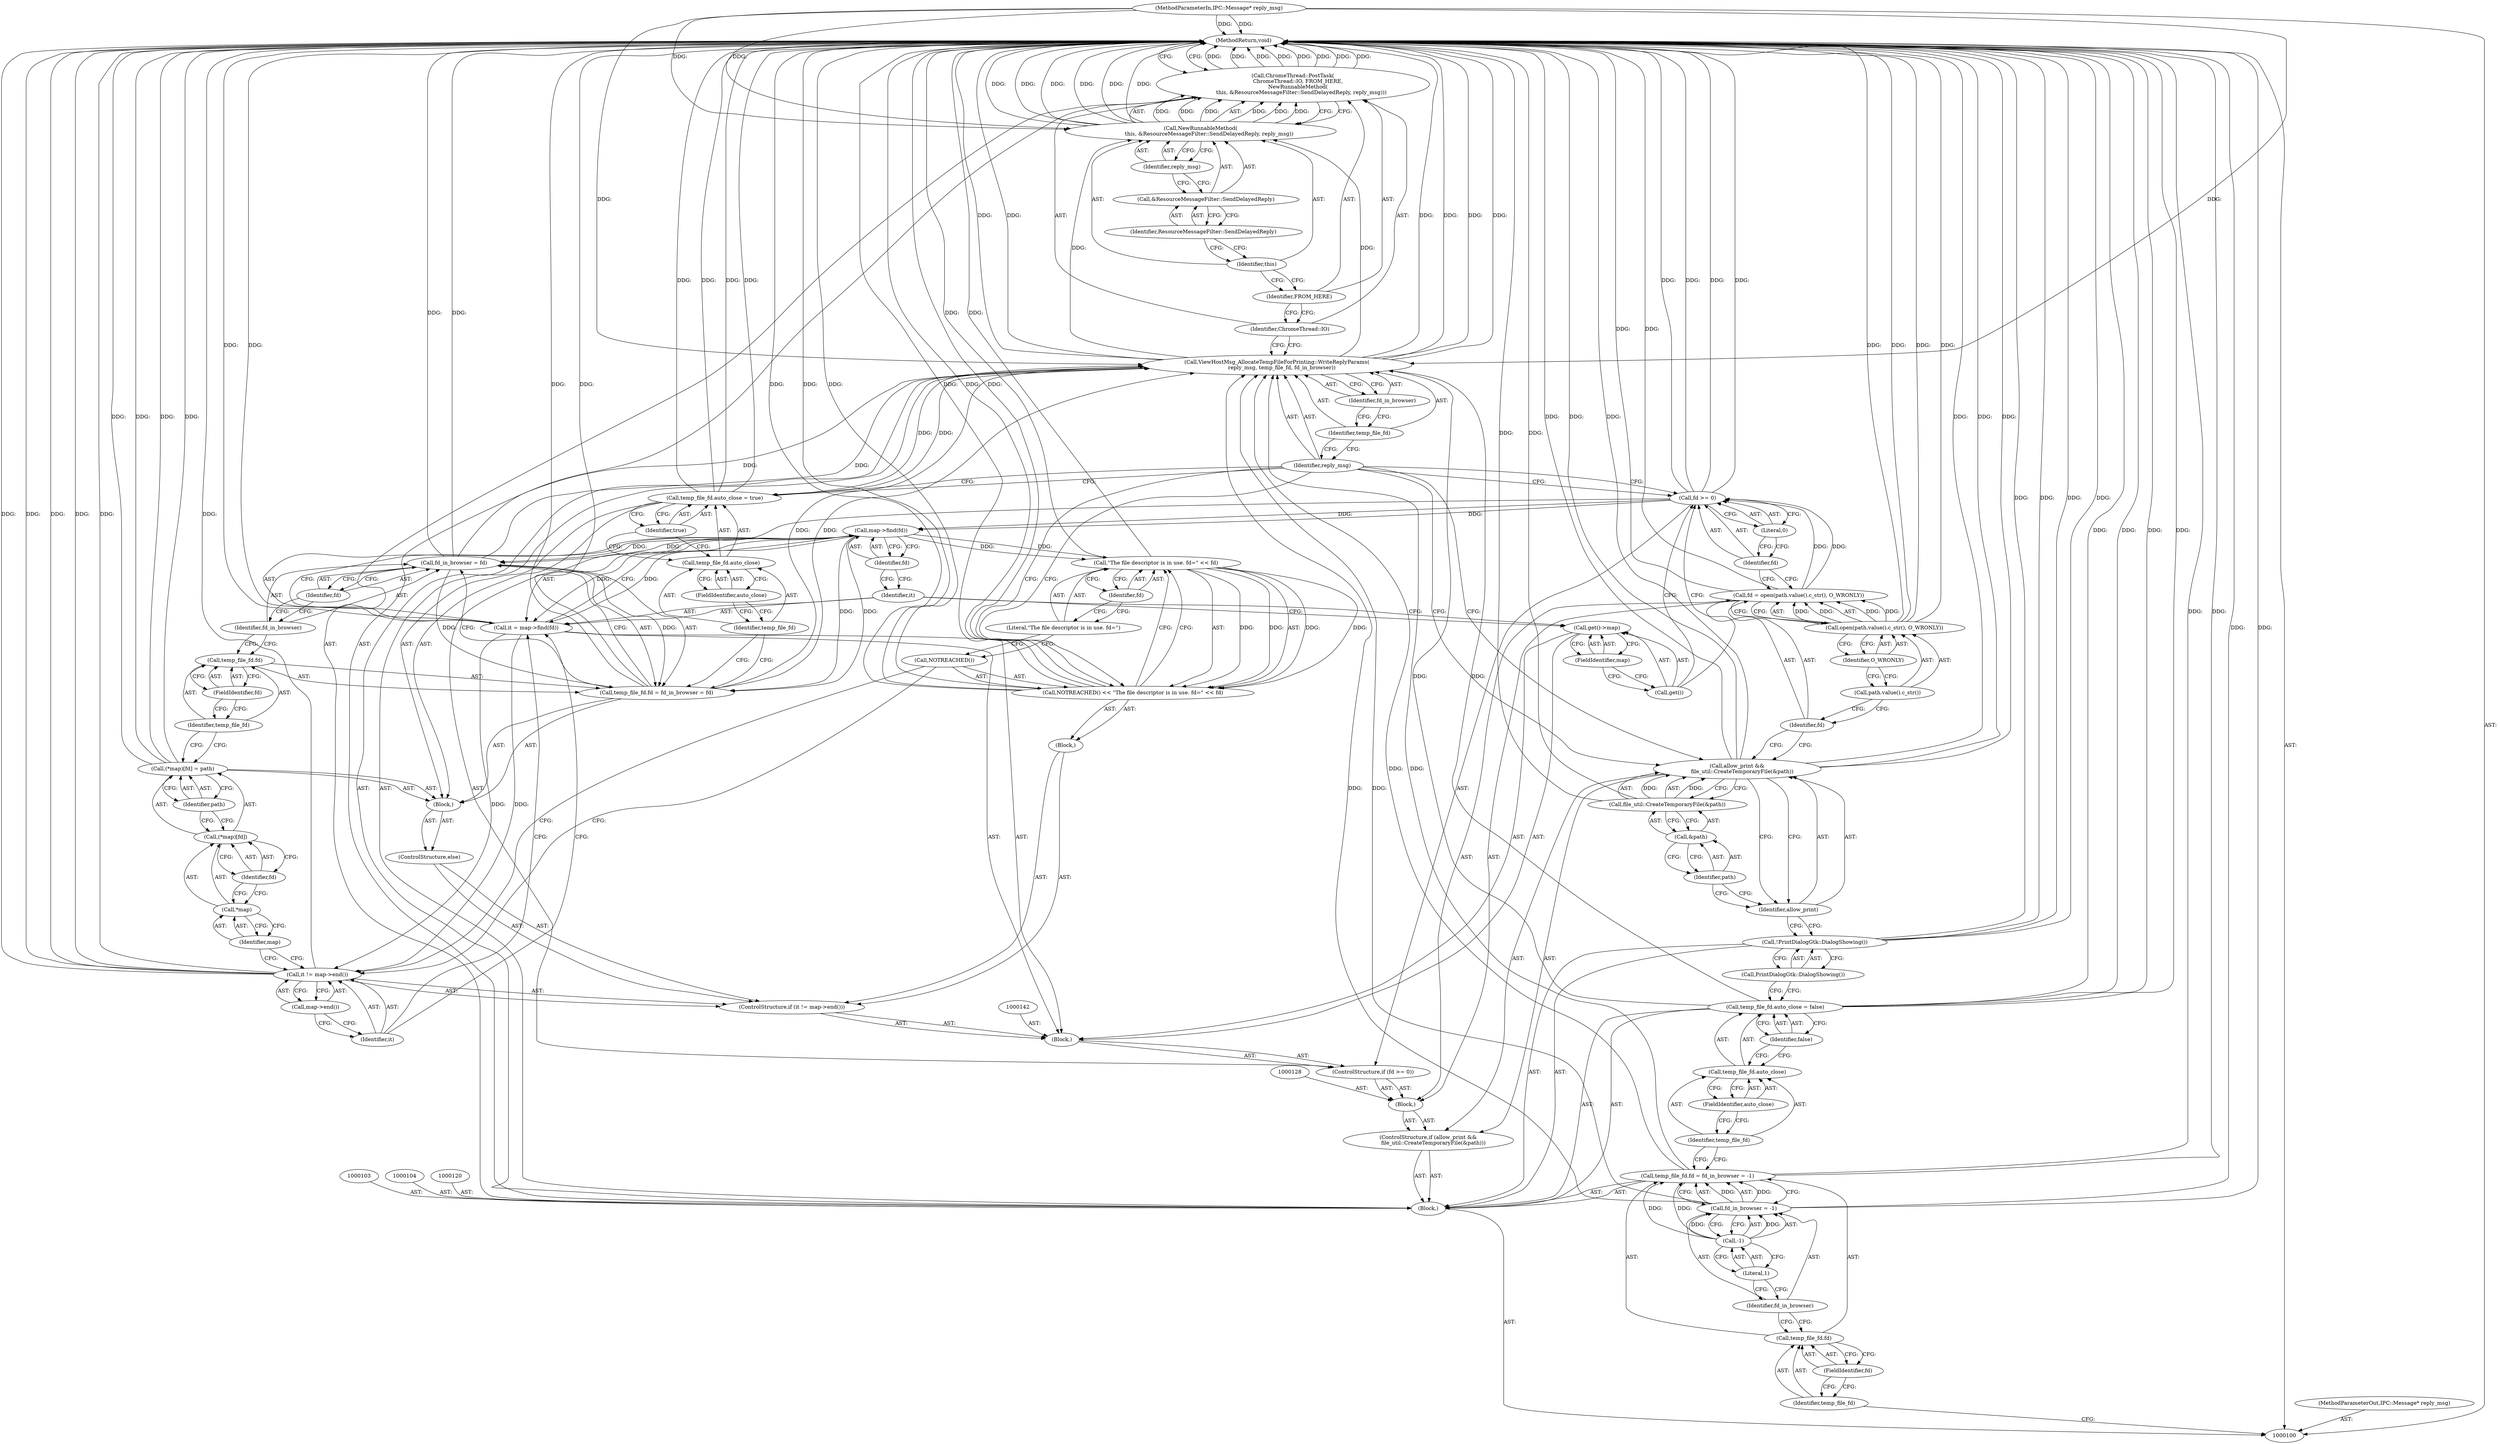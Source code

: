 digraph "0_Chrome_ccd0226c79553e318657d6285c2feacebd105996_1" {
"1000189" [label="(MethodReturn,void)"];
"1000118" [label="(Call,!PrintDialogGtk::DialogShowing())"];
"1000119" [label="(Call,PrintDialogGtk::DialogShowing())"];
"1000121" [label="(ControlStructure,if (allow_print &&\n      file_util::CreateTemporaryFile(&path)))"];
"1000122" [label="(Call,allow_print &&\n      file_util::CreateTemporaryFile(&path))"];
"1000123" [label="(Identifier,allow_print)"];
"1000125" [label="(Call,&path)"];
"1000126" [label="(Identifier,path)"];
"1000124" [label="(Call,file_util::CreateTemporaryFile(&path))"];
"1000131" [label="(Call,open(path.value().c_str(), O_WRONLY))"];
"1000132" [label="(Call,path.value().c_str())"];
"1000133" [label="(Identifier,O_WRONLY)"];
"1000127" [label="(Block,)"];
"1000129" [label="(Call,fd = open(path.value().c_str(), O_WRONLY))"];
"1000130" [label="(Identifier,fd)"];
"1000137" [label="(Literal,0)"];
"1000134" [label="(ControlStructure,if (fd >= 0))"];
"1000135" [label="(Call,fd >= 0)"];
"1000136" [label="(Identifier,fd)"];
"1000139" [label="(Call,get()->map)"];
"1000140" [label="(Call,get())"];
"1000141" [label="(FieldIdentifier,map)"];
"1000102" [label="(Block,)"];
"1000101" [label="(MethodParameterIn,IPC::Message* reply_msg)"];
"1000301" [label="(MethodParameterOut,IPC::Message* reply_msg)"];
"1000143" [label="(Call,it = map->find(fd))"];
"1000144" [label="(Identifier,it)"];
"1000145" [label="(Call,map->find(fd))"];
"1000146" [label="(Identifier,fd)"];
"1000138" [label="(Block,)"];
"1000148" [label="(Call,it != map->end())"];
"1000149" [label="(Identifier,it)"];
"1000150" [label="(Call,map->end())"];
"1000151" [label="(Block,)"];
"1000147" [label="(ControlStructure,if (it != map->end()))"];
"1000154" [label="(Call,\"The file descriptor is in use. fd=\" << fd)"];
"1000155" [label="(Literal,\"The file descriptor is in use. fd=\")"];
"1000156" [label="(Identifier,fd)"];
"1000152" [label="(Call,NOTREACHED() << \"The file descriptor is in use. fd=\" << fd)"];
"1000153" [label="(Call,NOTREACHED())"];
"1000158" [label="(Block,)"];
"1000157" [label="(ControlStructure,else)"];
"1000162" [label="(Identifier,map)"];
"1000163" [label="(Identifier,fd)"];
"1000164" [label="(Identifier,path)"];
"1000159" [label="(Call,(*map)[fd] = path)"];
"1000160" [label="(Call,(*map)[fd])"];
"1000161" [label="(Call,*map)"];
"1000168" [label="(FieldIdentifier,fd)"];
"1000169" [label="(Call,fd_in_browser = fd)"];
"1000170" [label="(Identifier,fd_in_browser)"];
"1000171" [label="(Identifier,fd)"];
"1000165" [label="(Call,temp_file_fd.fd = fd_in_browser = fd)"];
"1000166" [label="(Call,temp_file_fd.fd)"];
"1000167" [label="(Identifier,temp_file_fd)"];
"1000175" [label="(FieldIdentifier,auto_close)"];
"1000176" [label="(Identifier,true)"];
"1000172" [label="(Call,temp_file_fd.auto_close = true)"];
"1000173" [label="(Call,temp_file_fd.auto_close)"];
"1000174" [label="(Identifier,temp_file_fd)"];
"1000177" [label="(Call,ViewHostMsg_AllocateTempFileForPrinting::WriteReplyParams(\n      reply_msg, temp_file_fd, fd_in_browser))"];
"1000179" [label="(Identifier,temp_file_fd)"];
"1000180" [label="(Identifier,fd_in_browser)"];
"1000178" [label="(Identifier,reply_msg)"];
"1000181" [label="(Call,ChromeThread::PostTask(\n      ChromeThread::IO, FROM_HERE,\n      NewRunnableMethod(\n          this, &ResourceMessageFilter::SendDelayedReply, reply_msg)))"];
"1000183" [label="(Identifier,FROM_HERE)"];
"1000182" [label="(Identifier,ChromeThread::IO)"];
"1000184" [label="(Call,NewRunnableMethod(\n          this, &ResourceMessageFilter::SendDelayedReply, reply_msg))"];
"1000185" [label="(Identifier,this)"];
"1000186" [label="(Call,&ResourceMessageFilter::SendDelayedReply)"];
"1000187" [label="(Identifier,ResourceMessageFilter::SendDelayedReply)"];
"1000188" [label="(Identifier,reply_msg)"];
"1000108" [label="(FieldIdentifier,fd)"];
"1000109" [label="(Call,fd_in_browser = -1)"];
"1000110" [label="(Identifier,fd_in_browser)"];
"1000105" [label="(Call,temp_file_fd.fd = fd_in_browser = -1)"];
"1000106" [label="(Call,temp_file_fd.fd)"];
"1000107" [label="(Identifier,temp_file_fd)"];
"1000111" [label="(Call,-1)"];
"1000112" [label="(Literal,1)"];
"1000116" [label="(FieldIdentifier,auto_close)"];
"1000117" [label="(Identifier,false)"];
"1000113" [label="(Call,temp_file_fd.auto_close = false)"];
"1000114" [label="(Call,temp_file_fd.auto_close)"];
"1000115" [label="(Identifier,temp_file_fd)"];
"1000189" -> "1000100"  [label="AST: "];
"1000189" -> "1000181"  [label="CFG: "];
"1000124" -> "1000189"  [label="DDG: "];
"1000184" -> "1000189"  [label="DDG: "];
"1000184" -> "1000189"  [label="DDG: "];
"1000184" -> "1000189"  [label="DDG: "];
"1000177" -> "1000189"  [label="DDG: "];
"1000177" -> "1000189"  [label="DDG: "];
"1000177" -> "1000189"  [label="DDG: "];
"1000181" -> "1000189"  [label="DDG: "];
"1000181" -> "1000189"  [label="DDG: "];
"1000181" -> "1000189"  [label="DDG: "];
"1000181" -> "1000189"  [label="DDG: "];
"1000152" -> "1000189"  [label="DDG: "];
"1000152" -> "1000189"  [label="DDG: "];
"1000152" -> "1000189"  [label="DDG: "];
"1000118" -> "1000189"  [label="DDG: "];
"1000118" -> "1000189"  [label="DDG: "];
"1000131" -> "1000189"  [label="DDG: "];
"1000131" -> "1000189"  [label="DDG: "];
"1000154" -> "1000189"  [label="DDG: "];
"1000113" -> "1000189"  [label="DDG: "];
"1000113" -> "1000189"  [label="DDG: "];
"1000159" -> "1000189"  [label="DDG: "];
"1000159" -> "1000189"  [label="DDG: "];
"1000122" -> "1000189"  [label="DDG: "];
"1000122" -> "1000189"  [label="DDG: "];
"1000122" -> "1000189"  [label="DDG: "];
"1000165" -> "1000189"  [label="DDG: "];
"1000148" -> "1000189"  [label="DDG: "];
"1000148" -> "1000189"  [label="DDG: "];
"1000148" -> "1000189"  [label="DDG: "];
"1000172" -> "1000189"  [label="DDG: "];
"1000172" -> "1000189"  [label="DDG: "];
"1000135" -> "1000189"  [label="DDG: "];
"1000135" -> "1000189"  [label="DDG: "];
"1000101" -> "1000189"  [label="DDG: "];
"1000143" -> "1000189"  [label="DDG: "];
"1000169" -> "1000189"  [label="DDG: "];
"1000109" -> "1000189"  [label="DDG: "];
"1000105" -> "1000189"  [label="DDG: "];
"1000129" -> "1000189"  [label="DDG: "];
"1000118" -> "1000102"  [label="AST: "];
"1000118" -> "1000119"  [label="CFG: "];
"1000119" -> "1000118"  [label="AST: "];
"1000123" -> "1000118"  [label="CFG: "];
"1000118" -> "1000189"  [label="DDG: "];
"1000118" -> "1000189"  [label="DDG: "];
"1000119" -> "1000118"  [label="AST: "];
"1000119" -> "1000113"  [label="CFG: "];
"1000118" -> "1000119"  [label="CFG: "];
"1000121" -> "1000102"  [label="AST: "];
"1000122" -> "1000121"  [label="AST: "];
"1000127" -> "1000121"  [label="AST: "];
"1000122" -> "1000121"  [label="AST: "];
"1000122" -> "1000123"  [label="CFG: "];
"1000122" -> "1000124"  [label="CFG: "];
"1000123" -> "1000122"  [label="AST: "];
"1000124" -> "1000122"  [label="AST: "];
"1000130" -> "1000122"  [label="CFG: "];
"1000178" -> "1000122"  [label="CFG: "];
"1000122" -> "1000189"  [label="DDG: "];
"1000122" -> "1000189"  [label="DDG: "];
"1000122" -> "1000189"  [label="DDG: "];
"1000124" -> "1000122"  [label="DDG: "];
"1000123" -> "1000122"  [label="AST: "];
"1000123" -> "1000118"  [label="CFG: "];
"1000126" -> "1000123"  [label="CFG: "];
"1000122" -> "1000123"  [label="CFG: "];
"1000125" -> "1000124"  [label="AST: "];
"1000125" -> "1000126"  [label="CFG: "];
"1000126" -> "1000125"  [label="AST: "];
"1000124" -> "1000125"  [label="CFG: "];
"1000126" -> "1000125"  [label="AST: "];
"1000126" -> "1000123"  [label="CFG: "];
"1000125" -> "1000126"  [label="CFG: "];
"1000124" -> "1000122"  [label="AST: "];
"1000124" -> "1000125"  [label="CFG: "];
"1000125" -> "1000124"  [label="AST: "];
"1000122" -> "1000124"  [label="CFG: "];
"1000124" -> "1000189"  [label="DDG: "];
"1000124" -> "1000122"  [label="DDG: "];
"1000131" -> "1000129"  [label="AST: "];
"1000131" -> "1000133"  [label="CFG: "];
"1000132" -> "1000131"  [label="AST: "];
"1000133" -> "1000131"  [label="AST: "];
"1000129" -> "1000131"  [label="CFG: "];
"1000131" -> "1000189"  [label="DDG: "];
"1000131" -> "1000189"  [label="DDG: "];
"1000131" -> "1000129"  [label="DDG: "];
"1000131" -> "1000129"  [label="DDG: "];
"1000132" -> "1000131"  [label="AST: "];
"1000132" -> "1000130"  [label="CFG: "];
"1000133" -> "1000132"  [label="CFG: "];
"1000133" -> "1000131"  [label="AST: "];
"1000133" -> "1000132"  [label="CFG: "];
"1000131" -> "1000133"  [label="CFG: "];
"1000127" -> "1000121"  [label="AST: "];
"1000128" -> "1000127"  [label="AST: "];
"1000129" -> "1000127"  [label="AST: "];
"1000134" -> "1000127"  [label="AST: "];
"1000129" -> "1000127"  [label="AST: "];
"1000129" -> "1000131"  [label="CFG: "];
"1000130" -> "1000129"  [label="AST: "];
"1000131" -> "1000129"  [label="AST: "];
"1000136" -> "1000129"  [label="CFG: "];
"1000129" -> "1000189"  [label="DDG: "];
"1000131" -> "1000129"  [label="DDG: "];
"1000131" -> "1000129"  [label="DDG: "];
"1000129" -> "1000135"  [label="DDG: "];
"1000130" -> "1000129"  [label="AST: "];
"1000130" -> "1000122"  [label="CFG: "];
"1000132" -> "1000130"  [label="CFG: "];
"1000137" -> "1000135"  [label="AST: "];
"1000137" -> "1000136"  [label="CFG: "];
"1000135" -> "1000137"  [label="CFG: "];
"1000134" -> "1000127"  [label="AST: "];
"1000135" -> "1000134"  [label="AST: "];
"1000138" -> "1000134"  [label="AST: "];
"1000135" -> "1000134"  [label="AST: "];
"1000135" -> "1000137"  [label="CFG: "];
"1000136" -> "1000135"  [label="AST: "];
"1000137" -> "1000135"  [label="AST: "];
"1000140" -> "1000135"  [label="CFG: "];
"1000178" -> "1000135"  [label="CFG: "];
"1000135" -> "1000189"  [label="DDG: "];
"1000135" -> "1000189"  [label="DDG: "];
"1000129" -> "1000135"  [label="DDG: "];
"1000135" -> "1000145"  [label="DDG: "];
"1000136" -> "1000135"  [label="AST: "];
"1000136" -> "1000129"  [label="CFG: "];
"1000137" -> "1000136"  [label="CFG: "];
"1000139" -> "1000138"  [label="AST: "];
"1000139" -> "1000141"  [label="CFG: "];
"1000140" -> "1000139"  [label="AST: "];
"1000141" -> "1000139"  [label="AST: "];
"1000144" -> "1000139"  [label="CFG: "];
"1000140" -> "1000139"  [label="AST: "];
"1000140" -> "1000135"  [label="CFG: "];
"1000141" -> "1000140"  [label="CFG: "];
"1000141" -> "1000139"  [label="AST: "];
"1000141" -> "1000140"  [label="CFG: "];
"1000139" -> "1000141"  [label="CFG: "];
"1000102" -> "1000100"  [label="AST: "];
"1000103" -> "1000102"  [label="AST: "];
"1000104" -> "1000102"  [label="AST: "];
"1000105" -> "1000102"  [label="AST: "];
"1000113" -> "1000102"  [label="AST: "];
"1000118" -> "1000102"  [label="AST: "];
"1000120" -> "1000102"  [label="AST: "];
"1000121" -> "1000102"  [label="AST: "];
"1000177" -> "1000102"  [label="AST: "];
"1000181" -> "1000102"  [label="AST: "];
"1000101" -> "1000100"  [label="AST: "];
"1000101" -> "1000189"  [label="DDG: "];
"1000101" -> "1000177"  [label="DDG: "];
"1000101" -> "1000184"  [label="DDG: "];
"1000301" -> "1000100"  [label="AST: "];
"1000143" -> "1000138"  [label="AST: "];
"1000143" -> "1000145"  [label="CFG: "];
"1000144" -> "1000143"  [label="AST: "];
"1000145" -> "1000143"  [label="AST: "];
"1000149" -> "1000143"  [label="CFG: "];
"1000143" -> "1000189"  [label="DDG: "];
"1000145" -> "1000143"  [label="DDG: "];
"1000143" -> "1000148"  [label="DDG: "];
"1000144" -> "1000143"  [label="AST: "];
"1000144" -> "1000139"  [label="CFG: "];
"1000146" -> "1000144"  [label="CFG: "];
"1000145" -> "1000143"  [label="AST: "];
"1000145" -> "1000146"  [label="CFG: "];
"1000146" -> "1000145"  [label="AST: "];
"1000143" -> "1000145"  [label="CFG: "];
"1000145" -> "1000143"  [label="DDG: "];
"1000135" -> "1000145"  [label="DDG: "];
"1000145" -> "1000154"  [label="DDG: "];
"1000145" -> "1000165"  [label="DDG: "];
"1000145" -> "1000169"  [label="DDG: "];
"1000146" -> "1000145"  [label="AST: "];
"1000146" -> "1000144"  [label="CFG: "];
"1000145" -> "1000146"  [label="CFG: "];
"1000138" -> "1000134"  [label="AST: "];
"1000139" -> "1000138"  [label="AST: "];
"1000142" -> "1000138"  [label="AST: "];
"1000143" -> "1000138"  [label="AST: "];
"1000147" -> "1000138"  [label="AST: "];
"1000148" -> "1000147"  [label="AST: "];
"1000148" -> "1000150"  [label="CFG: "];
"1000149" -> "1000148"  [label="AST: "];
"1000150" -> "1000148"  [label="AST: "];
"1000153" -> "1000148"  [label="CFG: "];
"1000162" -> "1000148"  [label="CFG: "];
"1000148" -> "1000189"  [label="DDG: "];
"1000148" -> "1000189"  [label="DDG: "];
"1000148" -> "1000189"  [label="DDG: "];
"1000143" -> "1000148"  [label="DDG: "];
"1000149" -> "1000148"  [label="AST: "];
"1000149" -> "1000143"  [label="CFG: "];
"1000150" -> "1000149"  [label="CFG: "];
"1000150" -> "1000148"  [label="AST: "];
"1000150" -> "1000149"  [label="CFG: "];
"1000148" -> "1000150"  [label="CFG: "];
"1000151" -> "1000147"  [label="AST: "];
"1000152" -> "1000151"  [label="AST: "];
"1000147" -> "1000138"  [label="AST: "];
"1000148" -> "1000147"  [label="AST: "];
"1000151" -> "1000147"  [label="AST: "];
"1000157" -> "1000147"  [label="AST: "];
"1000154" -> "1000152"  [label="AST: "];
"1000154" -> "1000156"  [label="CFG: "];
"1000155" -> "1000154"  [label="AST: "];
"1000156" -> "1000154"  [label="AST: "];
"1000152" -> "1000154"  [label="CFG: "];
"1000154" -> "1000189"  [label="DDG: "];
"1000154" -> "1000152"  [label="DDG: "];
"1000154" -> "1000152"  [label="DDG: "];
"1000145" -> "1000154"  [label="DDG: "];
"1000155" -> "1000154"  [label="AST: "];
"1000155" -> "1000153"  [label="CFG: "];
"1000156" -> "1000155"  [label="CFG: "];
"1000156" -> "1000154"  [label="AST: "];
"1000156" -> "1000155"  [label="CFG: "];
"1000154" -> "1000156"  [label="CFG: "];
"1000152" -> "1000151"  [label="AST: "];
"1000152" -> "1000154"  [label="CFG: "];
"1000153" -> "1000152"  [label="AST: "];
"1000154" -> "1000152"  [label="AST: "];
"1000178" -> "1000152"  [label="CFG: "];
"1000152" -> "1000189"  [label="DDG: "];
"1000152" -> "1000189"  [label="DDG: "];
"1000152" -> "1000189"  [label="DDG: "];
"1000154" -> "1000152"  [label="DDG: "];
"1000154" -> "1000152"  [label="DDG: "];
"1000153" -> "1000152"  [label="AST: "];
"1000153" -> "1000148"  [label="CFG: "];
"1000155" -> "1000153"  [label="CFG: "];
"1000158" -> "1000157"  [label="AST: "];
"1000159" -> "1000158"  [label="AST: "];
"1000165" -> "1000158"  [label="AST: "];
"1000172" -> "1000158"  [label="AST: "];
"1000157" -> "1000147"  [label="AST: "];
"1000158" -> "1000157"  [label="AST: "];
"1000162" -> "1000161"  [label="AST: "];
"1000162" -> "1000148"  [label="CFG: "];
"1000161" -> "1000162"  [label="CFG: "];
"1000163" -> "1000160"  [label="AST: "];
"1000163" -> "1000161"  [label="CFG: "];
"1000160" -> "1000163"  [label="CFG: "];
"1000164" -> "1000159"  [label="AST: "];
"1000164" -> "1000160"  [label="CFG: "];
"1000159" -> "1000164"  [label="CFG: "];
"1000159" -> "1000158"  [label="AST: "];
"1000159" -> "1000164"  [label="CFG: "];
"1000160" -> "1000159"  [label="AST: "];
"1000164" -> "1000159"  [label="AST: "];
"1000167" -> "1000159"  [label="CFG: "];
"1000159" -> "1000189"  [label="DDG: "];
"1000159" -> "1000189"  [label="DDG: "];
"1000160" -> "1000159"  [label="AST: "];
"1000160" -> "1000163"  [label="CFG: "];
"1000161" -> "1000160"  [label="AST: "];
"1000163" -> "1000160"  [label="AST: "];
"1000164" -> "1000160"  [label="CFG: "];
"1000161" -> "1000160"  [label="AST: "];
"1000161" -> "1000162"  [label="CFG: "];
"1000162" -> "1000161"  [label="AST: "];
"1000163" -> "1000161"  [label="CFG: "];
"1000168" -> "1000166"  [label="AST: "];
"1000168" -> "1000167"  [label="CFG: "];
"1000166" -> "1000168"  [label="CFG: "];
"1000169" -> "1000165"  [label="AST: "];
"1000169" -> "1000171"  [label="CFG: "];
"1000170" -> "1000169"  [label="AST: "];
"1000171" -> "1000169"  [label="AST: "];
"1000165" -> "1000169"  [label="CFG: "];
"1000169" -> "1000189"  [label="DDG: "];
"1000169" -> "1000165"  [label="DDG: "];
"1000145" -> "1000169"  [label="DDG: "];
"1000169" -> "1000177"  [label="DDG: "];
"1000170" -> "1000169"  [label="AST: "];
"1000170" -> "1000166"  [label="CFG: "];
"1000171" -> "1000170"  [label="CFG: "];
"1000171" -> "1000169"  [label="AST: "];
"1000171" -> "1000170"  [label="CFG: "];
"1000169" -> "1000171"  [label="CFG: "];
"1000165" -> "1000158"  [label="AST: "];
"1000165" -> "1000169"  [label="CFG: "];
"1000166" -> "1000165"  [label="AST: "];
"1000169" -> "1000165"  [label="AST: "];
"1000174" -> "1000165"  [label="CFG: "];
"1000165" -> "1000189"  [label="DDG: "];
"1000169" -> "1000165"  [label="DDG: "];
"1000145" -> "1000165"  [label="DDG: "];
"1000165" -> "1000177"  [label="DDG: "];
"1000166" -> "1000165"  [label="AST: "];
"1000166" -> "1000168"  [label="CFG: "];
"1000167" -> "1000166"  [label="AST: "];
"1000168" -> "1000166"  [label="AST: "];
"1000170" -> "1000166"  [label="CFG: "];
"1000167" -> "1000166"  [label="AST: "];
"1000167" -> "1000159"  [label="CFG: "];
"1000168" -> "1000167"  [label="CFG: "];
"1000175" -> "1000173"  [label="AST: "];
"1000175" -> "1000174"  [label="CFG: "];
"1000173" -> "1000175"  [label="CFG: "];
"1000176" -> "1000172"  [label="AST: "];
"1000176" -> "1000173"  [label="CFG: "];
"1000172" -> "1000176"  [label="CFG: "];
"1000172" -> "1000158"  [label="AST: "];
"1000172" -> "1000176"  [label="CFG: "];
"1000173" -> "1000172"  [label="AST: "];
"1000176" -> "1000172"  [label="AST: "];
"1000178" -> "1000172"  [label="CFG: "];
"1000172" -> "1000189"  [label="DDG: "];
"1000172" -> "1000189"  [label="DDG: "];
"1000172" -> "1000177"  [label="DDG: "];
"1000173" -> "1000172"  [label="AST: "];
"1000173" -> "1000175"  [label="CFG: "];
"1000174" -> "1000173"  [label="AST: "];
"1000175" -> "1000173"  [label="AST: "];
"1000176" -> "1000173"  [label="CFG: "];
"1000174" -> "1000173"  [label="AST: "];
"1000174" -> "1000165"  [label="CFG: "];
"1000175" -> "1000174"  [label="CFG: "];
"1000177" -> "1000102"  [label="AST: "];
"1000177" -> "1000180"  [label="CFG: "];
"1000178" -> "1000177"  [label="AST: "];
"1000179" -> "1000177"  [label="AST: "];
"1000180" -> "1000177"  [label="AST: "];
"1000182" -> "1000177"  [label="CFG: "];
"1000177" -> "1000189"  [label="DDG: "];
"1000177" -> "1000189"  [label="DDG: "];
"1000177" -> "1000189"  [label="DDG: "];
"1000101" -> "1000177"  [label="DDG: "];
"1000113" -> "1000177"  [label="DDG: "];
"1000165" -> "1000177"  [label="DDG: "];
"1000172" -> "1000177"  [label="DDG: "];
"1000105" -> "1000177"  [label="DDG: "];
"1000109" -> "1000177"  [label="DDG: "];
"1000169" -> "1000177"  [label="DDG: "];
"1000177" -> "1000184"  [label="DDG: "];
"1000179" -> "1000177"  [label="AST: "];
"1000179" -> "1000178"  [label="CFG: "];
"1000180" -> "1000179"  [label="CFG: "];
"1000180" -> "1000177"  [label="AST: "];
"1000180" -> "1000179"  [label="CFG: "];
"1000177" -> "1000180"  [label="CFG: "];
"1000178" -> "1000177"  [label="AST: "];
"1000178" -> "1000152"  [label="CFG: "];
"1000178" -> "1000172"  [label="CFG: "];
"1000178" -> "1000135"  [label="CFG: "];
"1000178" -> "1000122"  [label="CFG: "];
"1000179" -> "1000178"  [label="CFG: "];
"1000181" -> "1000102"  [label="AST: "];
"1000181" -> "1000184"  [label="CFG: "];
"1000182" -> "1000181"  [label="AST: "];
"1000183" -> "1000181"  [label="AST: "];
"1000184" -> "1000181"  [label="AST: "];
"1000189" -> "1000181"  [label="CFG: "];
"1000181" -> "1000189"  [label="DDG: "];
"1000181" -> "1000189"  [label="DDG: "];
"1000181" -> "1000189"  [label="DDG: "];
"1000181" -> "1000189"  [label="DDG: "];
"1000184" -> "1000181"  [label="DDG: "];
"1000184" -> "1000181"  [label="DDG: "];
"1000184" -> "1000181"  [label="DDG: "];
"1000183" -> "1000181"  [label="AST: "];
"1000183" -> "1000182"  [label="CFG: "];
"1000185" -> "1000183"  [label="CFG: "];
"1000182" -> "1000181"  [label="AST: "];
"1000182" -> "1000177"  [label="CFG: "];
"1000183" -> "1000182"  [label="CFG: "];
"1000184" -> "1000181"  [label="AST: "];
"1000184" -> "1000188"  [label="CFG: "];
"1000185" -> "1000184"  [label="AST: "];
"1000186" -> "1000184"  [label="AST: "];
"1000188" -> "1000184"  [label="AST: "];
"1000181" -> "1000184"  [label="CFG: "];
"1000184" -> "1000189"  [label="DDG: "];
"1000184" -> "1000189"  [label="DDG: "];
"1000184" -> "1000189"  [label="DDG: "];
"1000184" -> "1000181"  [label="DDG: "];
"1000184" -> "1000181"  [label="DDG: "];
"1000184" -> "1000181"  [label="DDG: "];
"1000177" -> "1000184"  [label="DDG: "];
"1000101" -> "1000184"  [label="DDG: "];
"1000185" -> "1000184"  [label="AST: "];
"1000185" -> "1000183"  [label="CFG: "];
"1000187" -> "1000185"  [label="CFG: "];
"1000186" -> "1000184"  [label="AST: "];
"1000186" -> "1000187"  [label="CFG: "];
"1000187" -> "1000186"  [label="AST: "];
"1000188" -> "1000186"  [label="CFG: "];
"1000187" -> "1000186"  [label="AST: "];
"1000187" -> "1000185"  [label="CFG: "];
"1000186" -> "1000187"  [label="CFG: "];
"1000188" -> "1000184"  [label="AST: "];
"1000188" -> "1000186"  [label="CFG: "];
"1000184" -> "1000188"  [label="CFG: "];
"1000108" -> "1000106"  [label="AST: "];
"1000108" -> "1000107"  [label="CFG: "];
"1000106" -> "1000108"  [label="CFG: "];
"1000109" -> "1000105"  [label="AST: "];
"1000109" -> "1000111"  [label="CFG: "];
"1000110" -> "1000109"  [label="AST: "];
"1000111" -> "1000109"  [label="AST: "];
"1000105" -> "1000109"  [label="CFG: "];
"1000109" -> "1000189"  [label="DDG: "];
"1000109" -> "1000105"  [label="DDG: "];
"1000111" -> "1000109"  [label="DDG: "];
"1000109" -> "1000177"  [label="DDG: "];
"1000110" -> "1000109"  [label="AST: "];
"1000110" -> "1000106"  [label="CFG: "];
"1000112" -> "1000110"  [label="CFG: "];
"1000105" -> "1000102"  [label="AST: "];
"1000105" -> "1000109"  [label="CFG: "];
"1000106" -> "1000105"  [label="AST: "];
"1000109" -> "1000105"  [label="AST: "];
"1000115" -> "1000105"  [label="CFG: "];
"1000105" -> "1000189"  [label="DDG: "];
"1000109" -> "1000105"  [label="DDG: "];
"1000111" -> "1000105"  [label="DDG: "];
"1000105" -> "1000177"  [label="DDG: "];
"1000106" -> "1000105"  [label="AST: "];
"1000106" -> "1000108"  [label="CFG: "];
"1000107" -> "1000106"  [label="AST: "];
"1000108" -> "1000106"  [label="AST: "];
"1000110" -> "1000106"  [label="CFG: "];
"1000107" -> "1000106"  [label="AST: "];
"1000107" -> "1000100"  [label="CFG: "];
"1000108" -> "1000107"  [label="CFG: "];
"1000111" -> "1000109"  [label="AST: "];
"1000111" -> "1000112"  [label="CFG: "];
"1000112" -> "1000111"  [label="AST: "];
"1000109" -> "1000111"  [label="CFG: "];
"1000111" -> "1000105"  [label="DDG: "];
"1000111" -> "1000109"  [label="DDG: "];
"1000112" -> "1000111"  [label="AST: "];
"1000112" -> "1000110"  [label="CFG: "];
"1000111" -> "1000112"  [label="CFG: "];
"1000116" -> "1000114"  [label="AST: "];
"1000116" -> "1000115"  [label="CFG: "];
"1000114" -> "1000116"  [label="CFG: "];
"1000117" -> "1000113"  [label="AST: "];
"1000117" -> "1000114"  [label="CFG: "];
"1000113" -> "1000117"  [label="CFG: "];
"1000113" -> "1000102"  [label="AST: "];
"1000113" -> "1000117"  [label="CFG: "];
"1000114" -> "1000113"  [label="AST: "];
"1000117" -> "1000113"  [label="AST: "];
"1000119" -> "1000113"  [label="CFG: "];
"1000113" -> "1000189"  [label="DDG: "];
"1000113" -> "1000189"  [label="DDG: "];
"1000113" -> "1000177"  [label="DDG: "];
"1000114" -> "1000113"  [label="AST: "];
"1000114" -> "1000116"  [label="CFG: "];
"1000115" -> "1000114"  [label="AST: "];
"1000116" -> "1000114"  [label="AST: "];
"1000117" -> "1000114"  [label="CFG: "];
"1000115" -> "1000114"  [label="AST: "];
"1000115" -> "1000105"  [label="CFG: "];
"1000116" -> "1000115"  [label="CFG: "];
}
